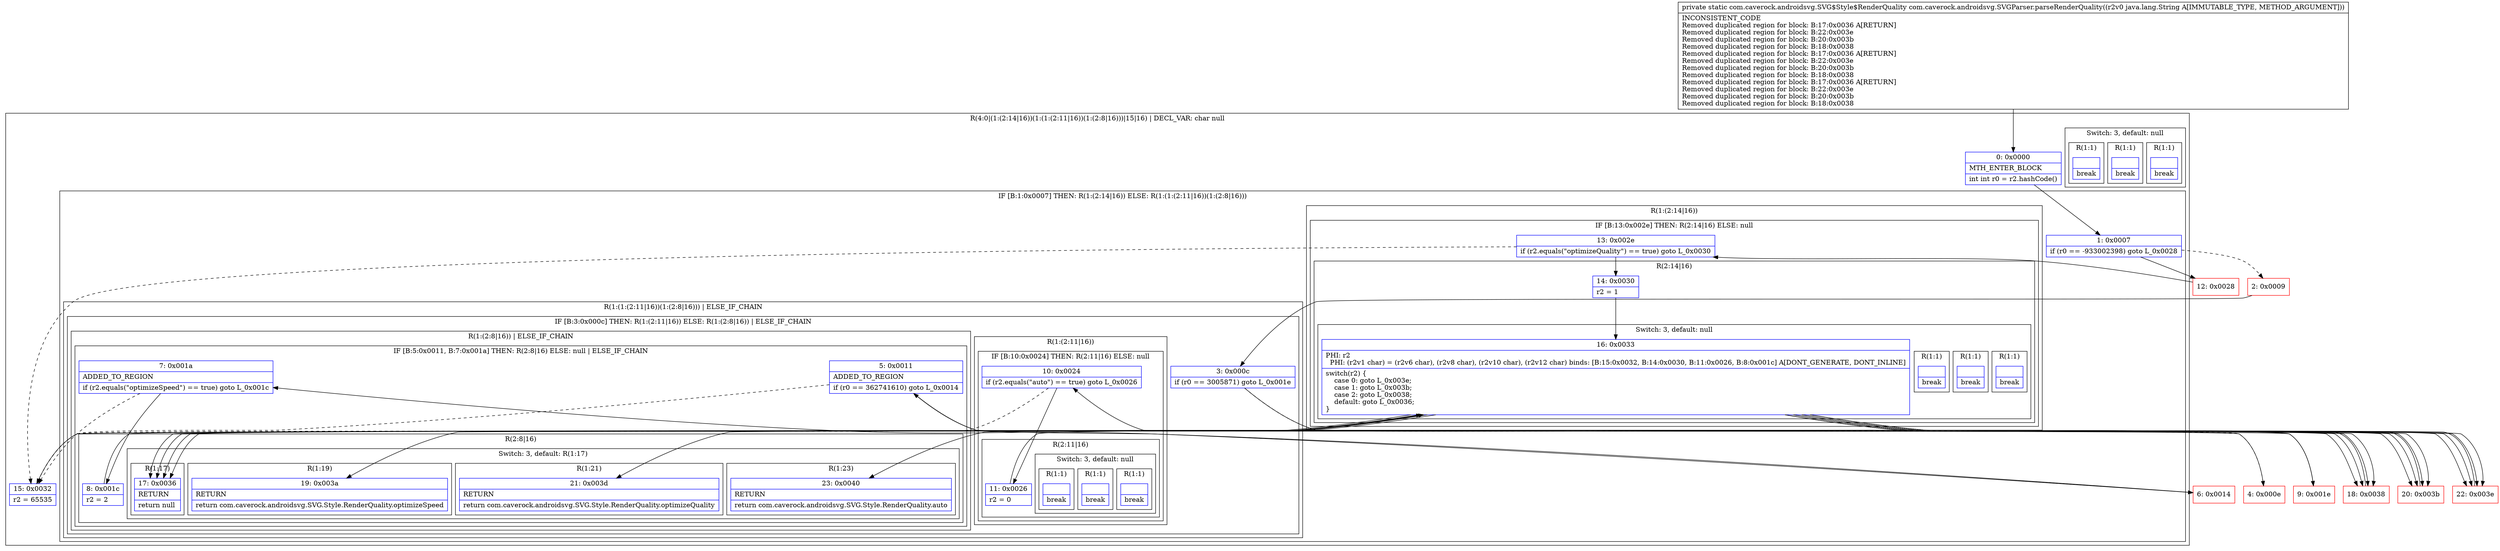 digraph "CFG forcom.caverock.androidsvg.SVGParser.parseRenderQuality(Ljava\/lang\/String;)Lcom\/caverock\/androidsvg\/SVG$Style$RenderQuality;" {
subgraph cluster_Region_2077613245 {
label = "R(4:0|(1:(2:14|16))(1:(1:(2:11|16))(1:(2:8|16)))|15|16) | DECL_VAR: char null\l";
node [shape=record,color=blue];
Node_0 [shape=record,label="{0\:\ 0x0000|MTH_ENTER_BLOCK\l|int int r0 = r2.hashCode()\l}"];
subgraph cluster_IfRegion_423914867 {
label = "IF [B:1:0x0007] THEN: R(1:(2:14|16)) ELSE: R(1:(1:(2:11|16))(1:(2:8|16)))";
node [shape=record,color=blue];
Node_1 [shape=record,label="{1\:\ 0x0007|if (r0 == \-933002398) goto L_0x0028\l}"];
subgraph cluster_Region_2140572110 {
label = "R(1:(2:14|16))";
node [shape=record,color=blue];
subgraph cluster_IfRegion_1871040586 {
label = "IF [B:13:0x002e] THEN: R(2:14|16) ELSE: null";
node [shape=record,color=blue];
Node_13 [shape=record,label="{13\:\ 0x002e|if (r2.equals(\"optimizeQuality\") == true) goto L_0x0030\l}"];
subgraph cluster_Region_1854214606 {
label = "R(2:14|16)";
node [shape=record,color=blue];
Node_14 [shape=record,label="{14\:\ 0x0030|r2 = 1\l}"];
subgraph cluster_SwitchRegion_2087667497 {
label = "Switch: 3, default: null";
node [shape=record,color=blue];
Node_16 [shape=record,label="{16\:\ 0x0033|PHI: r2 \l  PHI: (r2v1 char) = (r2v6 char), (r2v8 char), (r2v10 char), (r2v12 char) binds: [B:15:0x0032, B:14:0x0030, B:11:0x0026, B:8:0x001c] A[DONT_GENERATE, DONT_INLINE]\l|switch(r2) \{\l    case 0: goto L_0x003e;\l    case 1: goto L_0x003b;\l    case 2: goto L_0x0038;\l    default: goto L_0x0036;\l\}\l}"];
subgraph cluster_Region_844026856 {
label = "R(1:1)";
node [shape=record,color=blue];
Node_InsnContainer_2036200598 [shape=record,label="{|break\l}"];
}
subgraph cluster_Region_949709943 {
label = "R(1:1)";
node [shape=record,color=blue];
Node_InsnContainer_1053504066 [shape=record,label="{|break\l}"];
}
subgraph cluster_Region_2053011424 {
label = "R(1:1)";
node [shape=record,color=blue];
Node_InsnContainer_1823589753 [shape=record,label="{|break\l}"];
}
}
}
}
}
subgraph cluster_Region_262857804 {
label = "R(1:(1:(2:11|16))(1:(2:8|16))) | ELSE_IF_CHAIN\l";
node [shape=record,color=blue];
subgraph cluster_IfRegion_2037746686 {
label = "IF [B:3:0x000c] THEN: R(1:(2:11|16)) ELSE: R(1:(2:8|16)) | ELSE_IF_CHAIN\l";
node [shape=record,color=blue];
Node_3 [shape=record,label="{3\:\ 0x000c|if (r0 == 3005871) goto L_0x001e\l}"];
subgraph cluster_Region_1754566361 {
label = "R(1:(2:11|16))";
node [shape=record,color=blue];
subgraph cluster_IfRegion_1643906396 {
label = "IF [B:10:0x0024] THEN: R(2:11|16) ELSE: null";
node [shape=record,color=blue];
Node_10 [shape=record,label="{10\:\ 0x0024|if (r2.equals(\"auto\") == true) goto L_0x0026\l}"];
subgraph cluster_Region_1410385560 {
label = "R(2:11|16)";
node [shape=record,color=blue];
Node_11 [shape=record,label="{11\:\ 0x0026|r2 = 0\l}"];
subgraph cluster_SwitchRegion_59022871 {
label = "Switch: 3, default: null";
node [shape=record,color=blue];
Node_16 [shape=record,label="{16\:\ 0x0033|PHI: r2 \l  PHI: (r2v1 char) = (r2v6 char), (r2v8 char), (r2v10 char), (r2v12 char) binds: [B:15:0x0032, B:14:0x0030, B:11:0x0026, B:8:0x001c] A[DONT_GENERATE, DONT_INLINE]\l|switch(r2) \{\l    case 0: goto L_0x003e;\l    case 1: goto L_0x003b;\l    case 2: goto L_0x0038;\l    default: goto L_0x0036;\l\}\l}"];
subgraph cluster_Region_1540653743 {
label = "R(1:1)";
node [shape=record,color=blue];
Node_InsnContainer_393882954 [shape=record,label="{|break\l}"];
}
subgraph cluster_Region_372055068 {
label = "R(1:1)";
node [shape=record,color=blue];
Node_InsnContainer_838753512 [shape=record,label="{|break\l}"];
}
subgraph cluster_Region_1321230722 {
label = "R(1:1)";
node [shape=record,color=blue];
Node_InsnContainer_135665005 [shape=record,label="{|break\l}"];
}
}
}
}
}
subgraph cluster_Region_1982145935 {
label = "R(1:(2:8|16)) | ELSE_IF_CHAIN\l";
node [shape=record,color=blue];
subgraph cluster_IfRegion_1004540475 {
label = "IF [B:5:0x0011, B:7:0x001a] THEN: R(2:8|16) ELSE: null | ELSE_IF_CHAIN\l";
node [shape=record,color=blue];
Node_5 [shape=record,label="{5\:\ 0x0011|ADDED_TO_REGION\l|if (r0 == 362741610) goto L_0x0014\l}"];
Node_7 [shape=record,label="{7\:\ 0x001a|ADDED_TO_REGION\l|if (r2.equals(\"optimizeSpeed\") == true) goto L_0x001c\l}"];
subgraph cluster_Region_24087967 {
label = "R(2:8|16)";
node [shape=record,color=blue];
Node_8 [shape=record,label="{8\:\ 0x001c|r2 = 2\l}"];
subgraph cluster_SwitchRegion_905920191 {
label = "Switch: 3, default: R(1:17)";
node [shape=record,color=blue];
Node_16 [shape=record,label="{16\:\ 0x0033|PHI: r2 \l  PHI: (r2v1 char) = (r2v6 char), (r2v8 char), (r2v10 char), (r2v12 char) binds: [B:15:0x0032, B:14:0x0030, B:11:0x0026, B:8:0x001c] A[DONT_GENERATE, DONT_INLINE]\l|switch(r2) \{\l    case 0: goto L_0x003e;\l    case 1: goto L_0x003b;\l    case 2: goto L_0x0038;\l    default: goto L_0x0036;\l\}\l}"];
subgraph cluster_Region_2029946355 {
label = "R(1:23)";
node [shape=record,color=blue];
Node_23 [shape=record,label="{23\:\ 0x0040|RETURN\l|return com.caverock.androidsvg.SVG.Style.RenderQuality.auto\l}"];
}
subgraph cluster_Region_1090214652 {
label = "R(1:21)";
node [shape=record,color=blue];
Node_21 [shape=record,label="{21\:\ 0x003d|RETURN\l|return com.caverock.androidsvg.SVG.Style.RenderQuality.optimizeQuality\l}"];
}
subgraph cluster_Region_523044401 {
label = "R(1:19)";
node [shape=record,color=blue];
Node_19 [shape=record,label="{19\:\ 0x003a|RETURN\l|return com.caverock.androidsvg.SVG.Style.RenderQuality.optimizeSpeed\l}"];
}
subgraph cluster_Region_1407965613 {
label = "R(1:17)";
node [shape=record,color=blue];
Node_17 [shape=record,label="{17\:\ 0x0036|RETURN\l|return null\l}"];
}
}
}
}
}
}
}
}
Node_15 [shape=record,label="{15\:\ 0x0032|r2 = 65535\l}"];
subgraph cluster_SwitchRegion_1597382462 {
label = "Switch: 3, default: null";
node [shape=record,color=blue];
Node_16 [shape=record,label="{16\:\ 0x0033|PHI: r2 \l  PHI: (r2v1 char) = (r2v6 char), (r2v8 char), (r2v10 char), (r2v12 char) binds: [B:15:0x0032, B:14:0x0030, B:11:0x0026, B:8:0x001c] A[DONT_GENERATE, DONT_INLINE]\l|switch(r2) \{\l    case 0: goto L_0x003e;\l    case 1: goto L_0x003b;\l    case 2: goto L_0x0038;\l    default: goto L_0x0036;\l\}\l}"];
subgraph cluster_Region_1166049950 {
label = "R(1:1)";
node [shape=record,color=blue];
Node_InsnContainer_845875345 [shape=record,label="{|break\l}"];
}
subgraph cluster_Region_1061198272 {
label = "R(1:1)";
node [shape=record,color=blue];
Node_InsnContainer_1348517625 [shape=record,label="{|break\l}"];
}
subgraph cluster_Region_288703001 {
label = "R(1:1)";
node [shape=record,color=blue];
Node_InsnContainer_2070998830 [shape=record,label="{|break\l}"];
}
}
}
Node_2 [shape=record,color=red,label="{2\:\ 0x0009}"];
Node_4 [shape=record,color=red,label="{4\:\ 0x000e}"];
Node_6 [shape=record,color=red,label="{6\:\ 0x0014}"];
Node_9 [shape=record,color=red,label="{9\:\ 0x001e}"];
Node_12 [shape=record,color=red,label="{12\:\ 0x0028}"];
Node_18 [shape=record,color=red,label="{18\:\ 0x0038}"];
Node_20 [shape=record,color=red,label="{20\:\ 0x003b}"];
Node_22 [shape=record,color=red,label="{22\:\ 0x003e}"];
MethodNode[shape=record,label="{private static com.caverock.androidsvg.SVG$Style$RenderQuality com.caverock.androidsvg.SVGParser.parseRenderQuality((r2v0 java.lang.String A[IMMUTABLE_TYPE, METHOD_ARGUMENT]))  | INCONSISTENT_CODE\lRemoved duplicated region for block: B:17:0x0036 A[RETURN]\lRemoved duplicated region for block: B:22:0x003e \lRemoved duplicated region for block: B:20:0x003b \lRemoved duplicated region for block: B:18:0x0038 \lRemoved duplicated region for block: B:17:0x0036 A[RETURN]\lRemoved duplicated region for block: B:22:0x003e \lRemoved duplicated region for block: B:20:0x003b \lRemoved duplicated region for block: B:18:0x0038 \lRemoved duplicated region for block: B:17:0x0036 A[RETURN]\lRemoved duplicated region for block: B:22:0x003e \lRemoved duplicated region for block: B:20:0x003b \lRemoved duplicated region for block: B:18:0x0038 \l}"];
MethodNode -> Node_0;
Node_0 -> Node_1;
Node_1 -> Node_2[style=dashed];
Node_1 -> Node_12;
Node_13 -> Node_14;
Node_13 -> Node_15[style=dashed];
Node_14 -> Node_16;
Node_16 -> Node_17;
Node_16 -> Node_18;
Node_16 -> Node_20;
Node_16 -> Node_22;
Node_3 -> Node_4[style=dashed];
Node_3 -> Node_9;
Node_10 -> Node_11;
Node_10 -> Node_15[style=dashed];
Node_11 -> Node_16;
Node_16 -> Node_17;
Node_16 -> Node_18;
Node_16 -> Node_20;
Node_16 -> Node_22;
Node_5 -> Node_6;
Node_5 -> Node_15[style=dashed];
Node_7 -> Node_8;
Node_7 -> Node_15[style=dashed];
Node_8 -> Node_16;
Node_16 -> Node_17;
Node_16 -> Node_18;
Node_16 -> Node_20;
Node_16 -> Node_22;
Node_15 -> Node_16;
Node_16 -> Node_17;
Node_16 -> Node_18;
Node_16 -> Node_20;
Node_16 -> Node_22;
Node_2 -> Node_3;
Node_4 -> Node_5;
Node_6 -> Node_7;
Node_9 -> Node_10;
Node_12 -> Node_13;
Node_18 -> Node_19;
Node_20 -> Node_21;
Node_22 -> Node_23;
}

